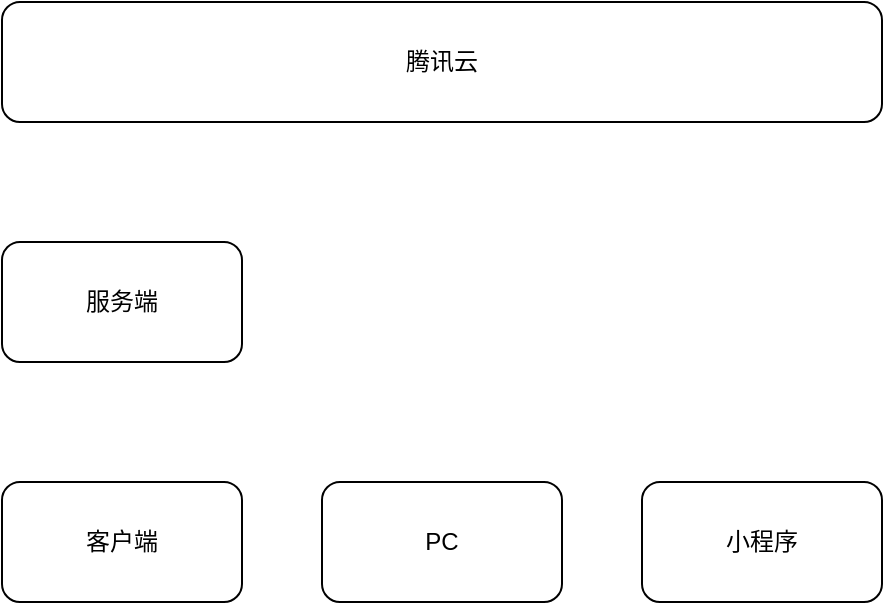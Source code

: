 <mxfile version="13.1.12" type="github">
  <diagram id="V68I9fDB0lIHTckl-LSI" name="Page-1">
    <mxGraphModel dx="712" dy="412" grid="1" gridSize="10" guides="1" tooltips="1" connect="1" arrows="1" fold="1" page="1" pageScale="1" pageWidth="827" pageHeight="1169" math="0" shadow="0">
      <root>
        <mxCell id="0" />
        <mxCell id="1" parent="0" />
        <mxCell id="Vpw6onYUdxc_6V11AqqT-23" value="客户端" style="rounded=1;whiteSpace=wrap;html=1;" vertex="1" parent="1">
          <mxGeometry x="480" y="260" width="120" height="60" as="geometry" />
        </mxCell>
        <mxCell id="Vpw6onYUdxc_6V11AqqT-24" value="PC" style="rounded=1;whiteSpace=wrap;html=1;" vertex="1" parent="1">
          <mxGeometry x="640" y="260" width="120" height="60" as="geometry" />
        </mxCell>
        <mxCell id="Vpw6onYUdxc_6V11AqqT-25" value="小程序" style="rounded=1;whiteSpace=wrap;html=1;" vertex="1" parent="1">
          <mxGeometry x="800" y="260" width="120" height="60" as="geometry" />
        </mxCell>
        <mxCell id="Vpw6onYUdxc_6V11AqqT-26" value="服务端" style="rounded=1;whiteSpace=wrap;html=1;" vertex="1" parent="1">
          <mxGeometry x="480" y="140" width="120" height="60" as="geometry" />
        </mxCell>
        <mxCell id="Vpw6onYUdxc_6V11AqqT-27" value="腾讯云" style="rounded=1;whiteSpace=wrap;html=1;" vertex="1" parent="1">
          <mxGeometry x="480" y="20" width="440" height="60" as="geometry" />
        </mxCell>
      </root>
    </mxGraphModel>
  </diagram>
</mxfile>
